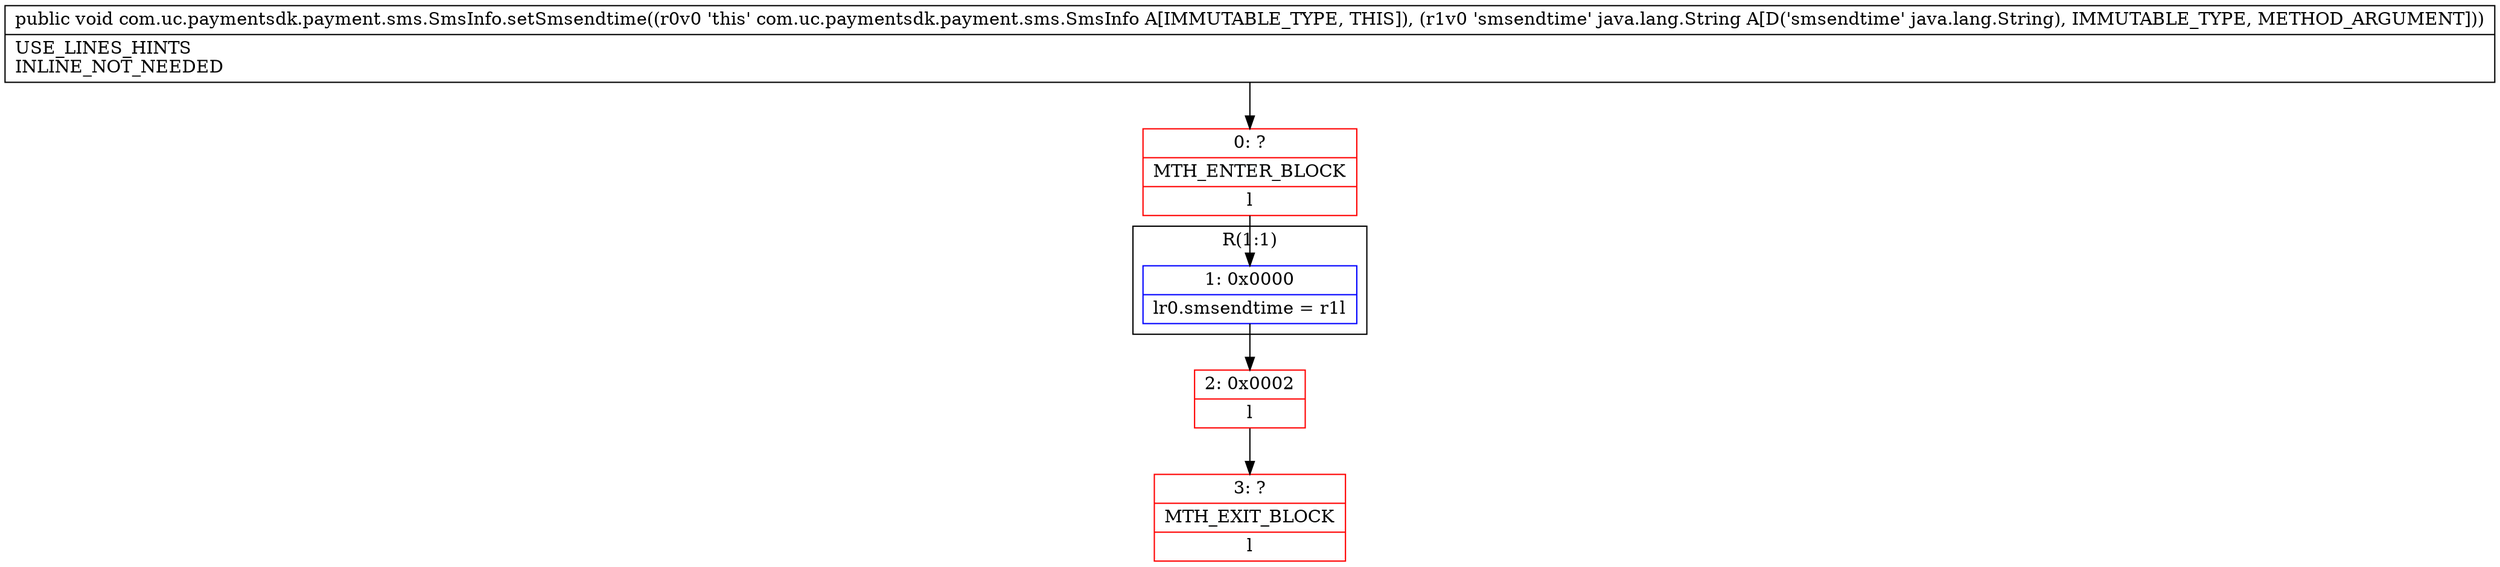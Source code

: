 digraph "CFG forcom.uc.paymentsdk.payment.sms.SmsInfo.setSmsendtime(Ljava\/lang\/String;)V" {
subgraph cluster_Region_1038347083 {
label = "R(1:1)";
node [shape=record,color=blue];
Node_1 [shape=record,label="{1\:\ 0x0000|lr0.smsendtime = r1l}"];
}
Node_0 [shape=record,color=red,label="{0\:\ ?|MTH_ENTER_BLOCK\l|l}"];
Node_2 [shape=record,color=red,label="{2\:\ 0x0002|l}"];
Node_3 [shape=record,color=red,label="{3\:\ ?|MTH_EXIT_BLOCK\l|l}"];
MethodNode[shape=record,label="{public void com.uc.paymentsdk.payment.sms.SmsInfo.setSmsendtime((r0v0 'this' com.uc.paymentsdk.payment.sms.SmsInfo A[IMMUTABLE_TYPE, THIS]), (r1v0 'smsendtime' java.lang.String A[D('smsendtime' java.lang.String), IMMUTABLE_TYPE, METHOD_ARGUMENT]))  | USE_LINES_HINTS\lINLINE_NOT_NEEDED\l}"];
MethodNode -> Node_0;
Node_1 -> Node_2;
Node_0 -> Node_1;
Node_2 -> Node_3;
}

